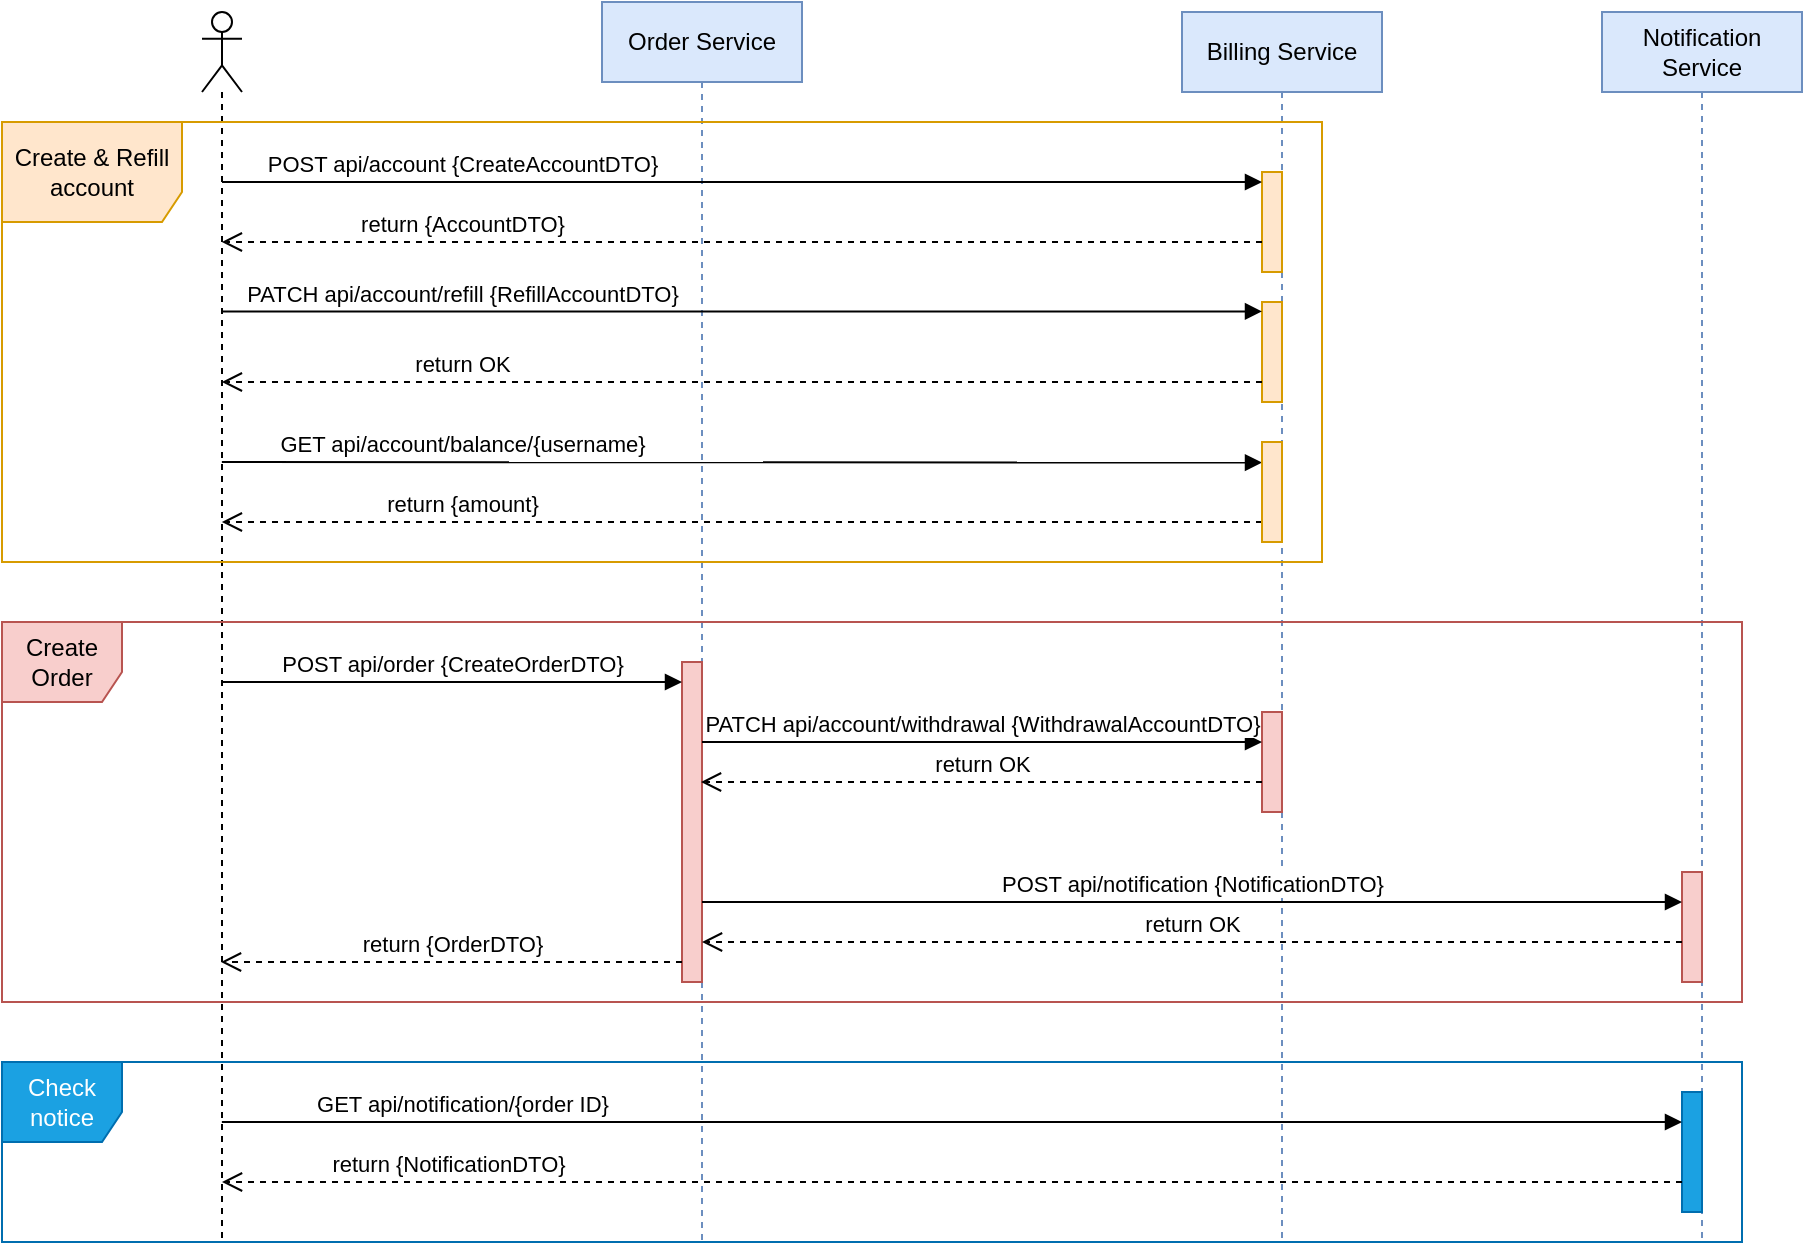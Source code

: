 <mxfile version="24.5.4" type="device">
  <diagram name="Страница — 1" id="c0c5iv1Cg46Mv6jD4_Wm">
    <mxGraphModel dx="1247" dy="188" grid="1" gridSize="10" guides="1" tooltips="1" connect="1" arrows="1" fold="1" page="0" pageScale="1" pageWidth="827" pageHeight="1169" math="0" shadow="0">
      <root>
        <mxCell id="0" />
        <mxCell id="1" parent="0" />
        <mxCell id="uJftzNtcrVArgoadmZ2t-1" value="Order Service" style="shape=umlLifeline;perimeter=lifelinePerimeter;whiteSpace=wrap;html=1;container=1;dropTarget=0;collapsible=0;recursiveResize=0;outlineConnect=0;portConstraint=eastwest;newEdgeStyle={&quot;curved&quot;:0,&quot;rounded&quot;:0};fillColor=#dae8fc;strokeColor=#6c8ebf;" parent="1" vertex="1">
          <mxGeometry x="360" y="530" width="100" height="620" as="geometry" />
        </mxCell>
        <mxCell id="uJftzNtcrVArgoadmZ2t-25" value="" style="html=1;points=[[0,0,0,0,5],[0,1,0,0,-5],[1,0,0,0,5],[1,1,0,0,-5]];perimeter=orthogonalPerimeter;outlineConnect=0;targetShapes=umlLifeline;portConstraint=eastwest;newEdgeStyle={&quot;curved&quot;:0,&quot;rounded&quot;:0};fillColor=#f8cecc;strokeColor=#b85450;" parent="uJftzNtcrVArgoadmZ2t-1" vertex="1">
          <mxGeometry x="40" y="330" width="10" height="160" as="geometry" />
        </mxCell>
        <mxCell id="uJftzNtcrVArgoadmZ2t-2" value="Billing Service" style="shape=umlLifeline;perimeter=lifelinePerimeter;whiteSpace=wrap;html=1;container=1;dropTarget=0;collapsible=0;recursiveResize=0;outlineConnect=0;portConstraint=eastwest;newEdgeStyle={&quot;curved&quot;:0,&quot;rounded&quot;:0};fontStyle=0;fillColor=#dae8fc;strokeColor=#6c8ebf;" parent="1" vertex="1">
          <mxGeometry x="650" y="535" width="100" height="615" as="geometry" />
        </mxCell>
        <mxCell id="uJftzNtcrVArgoadmZ2t-22" value="" style="html=1;points=[[0,0,0,0,5],[0,1,0,0,-5],[1,0,0,0,5],[1,1,0,0,-5]];perimeter=orthogonalPerimeter;outlineConnect=0;targetShapes=umlLifeline;portConstraint=eastwest;newEdgeStyle={&quot;curved&quot;:0,&quot;rounded&quot;:0};fillColor=#ffe6cc;strokeColor=#d79b00;" parent="uJftzNtcrVArgoadmZ2t-2" vertex="1">
          <mxGeometry x="40" y="80" width="10" height="50" as="geometry" />
        </mxCell>
        <mxCell id="uJftzNtcrVArgoadmZ2t-31" value="" style="html=1;points=[[0,0,0,0,5],[0,1,0,0,-5],[1,0,0,0,5],[1,1,0,0,-5]];perimeter=orthogonalPerimeter;outlineConnect=0;targetShapes=umlLifeline;portConstraint=eastwest;newEdgeStyle={&quot;curved&quot;:0,&quot;rounded&quot;:0};fillColor=#ffe6cc;strokeColor=#d79b00;" parent="uJftzNtcrVArgoadmZ2t-2" vertex="1">
          <mxGeometry x="40" y="145" width="10" height="50" as="geometry" />
        </mxCell>
        <mxCell id="uJftzNtcrVArgoadmZ2t-35" value="" style="html=1;points=[[0,0,0,0,5],[0,1,0,0,-5],[1,0,0,0,5],[1,1,0,0,-5]];perimeter=orthogonalPerimeter;outlineConnect=0;targetShapes=umlLifeline;portConstraint=eastwest;newEdgeStyle={&quot;curved&quot;:0,&quot;rounded&quot;:0};fillColor=#f8cecc;strokeColor=#b85450;" parent="uJftzNtcrVArgoadmZ2t-2" vertex="1">
          <mxGeometry x="40" y="350" width="10" height="50" as="geometry" />
        </mxCell>
        <mxCell id="uJftzNtcrVArgoadmZ2t-4" value="Notification Service" style="shape=umlLifeline;perimeter=lifelinePerimeter;whiteSpace=wrap;html=1;container=1;dropTarget=0;collapsible=0;recursiveResize=0;outlineConnect=0;portConstraint=eastwest;newEdgeStyle={&quot;curved&quot;:0,&quot;rounded&quot;:0};fillColor=#dae8fc;strokeColor=#6c8ebf;" parent="1" vertex="1">
          <mxGeometry x="860" y="535" width="100" height="615" as="geometry" />
        </mxCell>
        <mxCell id="uJftzNtcrVArgoadmZ2t-36" value="" style="html=1;points=[[0,0,0,0,5],[0,1,0,0,-5],[1,0,0,0,5],[1,1,0,0,-5]];perimeter=orthogonalPerimeter;outlineConnect=0;targetShapes=umlLifeline;portConstraint=eastwest;newEdgeStyle={&quot;curved&quot;:0,&quot;rounded&quot;:0};fillColor=#f8cecc;strokeColor=#b85450;" parent="uJftzNtcrVArgoadmZ2t-4" vertex="1">
          <mxGeometry x="40" y="430" width="10" height="55" as="geometry" />
        </mxCell>
        <mxCell id="uJftzNtcrVArgoadmZ2t-49" value="" style="html=1;points=[[0,0,0,0,5],[0,1,0,0,-5],[1,0,0,0,5],[1,1,0,0,-5]];perimeter=orthogonalPerimeter;outlineConnect=0;targetShapes=umlLifeline;portConstraint=eastwest;newEdgeStyle={&quot;curved&quot;:0,&quot;rounded&quot;:0};fillColor=#1ba1e2;strokeColor=#006EAF;fontColor=#ffffff;" parent="uJftzNtcrVArgoadmZ2t-4" vertex="1">
          <mxGeometry x="40" y="540" width="10" height="60" as="geometry" />
        </mxCell>
        <mxCell id="uJftzNtcrVArgoadmZ2t-18" value="" style="shape=umlLifeline;perimeter=lifelinePerimeter;whiteSpace=wrap;html=1;container=1;dropTarget=0;collapsible=0;recursiveResize=0;outlineConnect=0;portConstraint=eastwest;newEdgeStyle={&quot;curved&quot;:0,&quot;rounded&quot;:0};participant=umlActor;" parent="1" vertex="1">
          <mxGeometry x="160" y="535" width="20" height="615" as="geometry" />
        </mxCell>
        <mxCell id="uJftzNtcrVArgoadmZ2t-23" value="POST api/account {CreateAccountDTO}" style="html=1;verticalAlign=bottom;endArrow=block;curved=0;rounded=0;entryX=0;entryY=0;entryDx=0;entryDy=5;fontStyle=0" parent="1" source="uJftzNtcrVArgoadmZ2t-18" target="uJftzNtcrVArgoadmZ2t-22" edge="1">
          <mxGeometry x="-0.538" relative="1" as="geometry">
            <mxPoint x="510" y="615" as="sourcePoint" />
            <mxPoint as="offset" />
          </mxGeometry>
        </mxCell>
        <mxCell id="uJftzNtcrVArgoadmZ2t-24" value="return {AccountDTO}" style="html=1;verticalAlign=bottom;endArrow=open;dashed=1;endSize=8;curved=0;rounded=0;fontStyle=0" parent="1" source="uJftzNtcrVArgoadmZ2t-22" edge="1">
          <mxGeometry x="0.538" relative="1" as="geometry">
            <mxPoint x="169.929" y="650" as="targetPoint" />
            <mxPoint x="580" y="650" as="sourcePoint" />
            <mxPoint as="offset" />
          </mxGeometry>
        </mxCell>
        <mxCell id="uJftzNtcrVArgoadmZ2t-29" value="PATCH api/account/refill {RefillAccountDTO}" style="html=1;verticalAlign=bottom;endArrow=block;curved=0;rounded=0;" parent="1" target="uJftzNtcrVArgoadmZ2t-31" edge="1">
          <mxGeometry x="-0.538" relative="1" as="geometry">
            <mxPoint x="169.929" y="684.71" as="sourcePoint" />
            <mxPoint as="offset" />
            <mxPoint x="680" y="685" as="targetPoint" />
          </mxGeometry>
        </mxCell>
        <mxCell id="uJftzNtcrVArgoadmZ2t-30" value="return OK" style="html=1;verticalAlign=bottom;endArrow=open;dashed=1;endSize=8;curved=0;rounded=0;fontStyle=0" parent="1" source="uJftzNtcrVArgoadmZ2t-31" edge="1">
          <mxGeometry x="0.538" relative="1" as="geometry">
            <mxPoint x="169.929" y="720" as="targetPoint" />
            <mxPoint as="offset" />
            <mxPoint x="580" y="720" as="sourcePoint" />
            <Array as="points">
              <mxPoint x="380" y="720" />
            </Array>
          </mxGeometry>
        </mxCell>
        <mxCell id="uJftzNtcrVArgoadmZ2t-32" value="Create &amp;amp; Refill account" style="shape=umlFrame;whiteSpace=wrap;html=1;pointerEvents=0;width=90;height=50;fillColor=#ffe6cc;strokeColor=#d79b00;" parent="1" vertex="1">
          <mxGeometry x="60" y="590" width="660" height="220" as="geometry" />
        </mxCell>
        <mxCell id="uJftzNtcrVArgoadmZ2t-33" value="Create Order" style="shape=umlFrame;whiteSpace=wrap;html=1;pointerEvents=0;width=60;height=40;fillColor=#f8cecc;strokeColor=#b85450;" parent="1" vertex="1">
          <mxGeometry x="60" y="840" width="870" height="190" as="geometry" />
        </mxCell>
        <mxCell id="uJftzNtcrVArgoadmZ2t-34" value="PATCH api/account/withdrawal {WithdrawalAccountDTO}" style="html=1;verticalAlign=bottom;endArrow=block;curved=0;rounded=0;" parent="1" edge="1">
          <mxGeometry relative="1" as="geometry">
            <mxPoint x="410" y="900" as="sourcePoint" />
            <mxPoint as="offset" />
            <mxPoint x="690" y="900" as="targetPoint" />
          </mxGeometry>
        </mxCell>
        <mxCell id="uJftzNtcrVArgoadmZ2t-37" value="POST api/notification {NotificationDTO}" style="html=1;verticalAlign=bottom;endArrow=block;curved=0;rounded=0;" parent="1" target="uJftzNtcrVArgoadmZ2t-36" edge="1">
          <mxGeometry x="0.001" relative="1" as="geometry">
            <mxPoint x="410.003" y="980" as="sourcePoint" />
            <mxPoint as="offset" />
            <mxPoint x="610.17" y="980" as="targetPoint" />
          </mxGeometry>
        </mxCell>
        <mxCell id="uJftzNtcrVArgoadmZ2t-38" value="return OK" style="html=1;verticalAlign=bottom;endArrow=open;dashed=1;endSize=8;curved=0;rounded=0;" parent="1" edge="1">
          <mxGeometry x="-0.001" relative="1" as="geometry">
            <mxPoint x="410.003" y="1000" as="targetPoint" />
            <mxPoint as="offset" />
            <mxPoint x="900" y="1000" as="sourcePoint" />
            <Array as="points">
              <mxPoint x="460.24" y="1000" />
            </Array>
          </mxGeometry>
        </mxCell>
        <mxCell id="uJftzNtcrVArgoadmZ2t-39" value="return OK" style="html=1;verticalAlign=bottom;endArrow=open;dashed=1;endSize=8;curved=0;rounded=0;" parent="1" edge="1">
          <mxGeometry x="-0.001" relative="1" as="geometry">
            <mxPoint x="409.5" y="920" as="targetPoint" />
            <mxPoint as="offset" />
            <mxPoint x="690" y="920" as="sourcePoint" />
            <Array as="points">
              <mxPoint x="490.24" y="920" />
            </Array>
          </mxGeometry>
        </mxCell>
        <mxCell id="uJftzNtcrVArgoadmZ2t-40" value="return {OrderDTO}" style="html=1;verticalAlign=bottom;endArrow=open;dashed=1;endSize=8;curved=0;rounded=0;" parent="1" edge="1">
          <mxGeometry x="-0.001" relative="1" as="geometry">
            <mxPoint x="169.5" y="1010" as="targetPoint" />
            <mxPoint as="offset" />
            <mxPoint x="400" y="1010" as="sourcePoint" />
            <Array as="points">
              <mxPoint x="240.24" y="1010" />
            </Array>
          </mxGeometry>
        </mxCell>
        <mxCell id="uJftzNtcrVArgoadmZ2t-43" value="&lt;meta charset=&quot;utf-8&quot;&gt;&lt;span style=&quot;color: rgb(0, 0, 0); font-family: Helvetica; font-size: 11px; font-style: normal; font-variant-ligatures: normal; font-variant-caps: normal; font-weight: 400; letter-spacing: normal; orphans: 2; text-align: center; text-indent: 0px; text-transform: none; widows: 2; word-spacing: 0px; -webkit-text-stroke-width: 0px; white-space: nowrap; background-color: rgb(255, 255, 255); text-decoration-thickness: initial; text-decoration-style: initial; text-decoration-color: initial; display: inline !important; float: none;&quot;&gt;POST api/order {CreateOrderDTO}&lt;/span&gt;" style="html=1;verticalAlign=bottom;endArrow=block;curved=0;rounded=0;" parent="1" edge="1">
          <mxGeometry relative="1" as="geometry">
            <mxPoint x="170" y="870" as="sourcePoint" />
            <mxPoint as="offset" />
            <mxPoint x="400" y="870" as="targetPoint" />
          </mxGeometry>
        </mxCell>
        <mxCell id="uJftzNtcrVArgoadmZ2t-45" value="GET api/account/balance/{username}" style="html=1;verticalAlign=bottom;endArrow=block;curved=0;rounded=0;" parent="1" edge="1">
          <mxGeometry x="-0.538" relative="1" as="geometry">
            <mxPoint x="169.929" y="760" as="sourcePoint" />
            <mxPoint as="offset" />
            <mxPoint x="690" y="760.29" as="targetPoint" />
          </mxGeometry>
        </mxCell>
        <mxCell id="uJftzNtcrVArgoadmZ2t-46" value="return {amount}" style="html=1;verticalAlign=bottom;endArrow=open;dashed=1;endSize=8;curved=0;rounded=0;fontStyle=0" parent="1" edge="1">
          <mxGeometry x="0.538" relative="1" as="geometry">
            <mxPoint x="169.929" y="790" as="targetPoint" />
            <mxPoint as="offset" />
            <mxPoint x="690" y="790" as="sourcePoint" />
            <Array as="points">
              <mxPoint x="380" y="790" />
            </Array>
          </mxGeometry>
        </mxCell>
        <mxCell id="uJftzNtcrVArgoadmZ2t-47" value="" style="html=1;points=[[0,0,0,0,5],[0,1,0,0,-5],[1,0,0,0,5],[1,1,0,0,-5]];perimeter=orthogonalPerimeter;outlineConnect=0;targetShapes=umlLifeline;portConstraint=eastwest;newEdgeStyle={&quot;curved&quot;:0,&quot;rounded&quot;:0};fillColor=#ffe6cc;strokeColor=#d79b00;" parent="1" vertex="1">
          <mxGeometry x="690" y="750" width="10" height="50" as="geometry" />
        </mxCell>
        <mxCell id="uJftzNtcrVArgoadmZ2t-48" value="GET api/notification/{order ID}" style="html=1;verticalAlign=bottom;endArrow=block;curved=0;rounded=0;" parent="1" target="uJftzNtcrVArgoadmZ2t-49" edge="1">
          <mxGeometry x="-0.671" relative="1" as="geometry">
            <mxPoint x="169.929" y="1090" as="sourcePoint" />
            <mxPoint as="offset" />
            <mxPoint x="690" y="1090.29" as="targetPoint" />
          </mxGeometry>
        </mxCell>
        <mxCell id="uJftzNtcrVArgoadmZ2t-50" value="return {NotificationDTO}" style="html=1;verticalAlign=bottom;endArrow=open;dashed=1;endSize=8;curved=0;rounded=0;fontStyle=0" parent="1" source="uJftzNtcrVArgoadmZ2t-49" target="uJftzNtcrVArgoadmZ2t-18" edge="1">
          <mxGeometry x="0.693" relative="1" as="geometry">
            <mxPoint x="369.999" y="1120" as="targetPoint" />
            <mxPoint x="1" as="offset" />
            <mxPoint x="890.07" y="1120" as="sourcePoint" />
            <Array as="points">
              <mxPoint x="580.07" y="1120" />
            </Array>
          </mxGeometry>
        </mxCell>
        <mxCell id="uJftzNtcrVArgoadmZ2t-51" value="Check notice" style="shape=umlFrame;whiteSpace=wrap;html=1;pointerEvents=0;fillColor=#1ba1e2;fontColor=#ffffff;strokeColor=#006EAF;width=60;height=40;" parent="1" vertex="1">
          <mxGeometry x="60" y="1060" width="870" height="90" as="geometry" />
        </mxCell>
      </root>
    </mxGraphModel>
  </diagram>
</mxfile>

